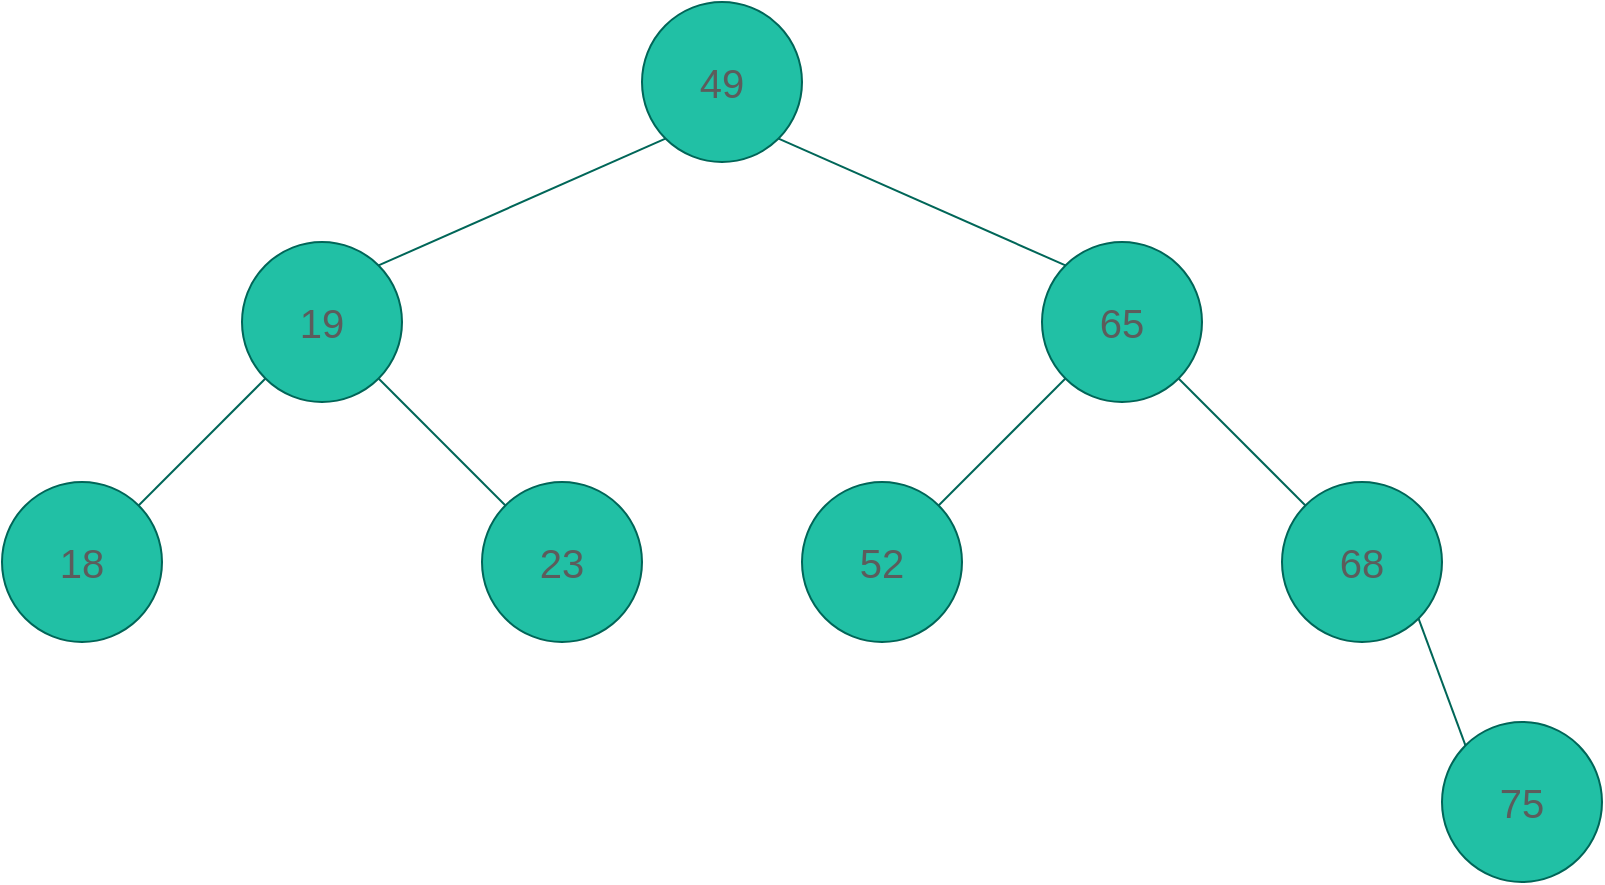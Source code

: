 <mxfile version="27.0.5">
  <diagram name="第 1 页" id="kTw3q0CXL4WPFmw-0d6u">
    <mxGraphModel dx="714" dy="623" grid="1" gridSize="10" guides="1" tooltips="1" connect="1" arrows="1" fold="1" page="0" pageScale="1" pageWidth="827" pageHeight="1169" math="0" shadow="0">
      <root>
        <mxCell id="0" />
        <mxCell id="1" parent="0" />
        <mxCell id="2pQsE6IWY74erJuuYTNi-1" style="rounded=0;orthogonalLoop=1;jettySize=auto;html=1;exitX=0;exitY=1;exitDx=0;exitDy=0;entryX=1;entryY=0;entryDx=0;entryDy=0;endArrow=none;startFill=0;fontSize=20;labelBackgroundColor=none;strokeColor=#006658;fontColor=default;" parent="1" source="2pQsE6IWY74erJuuYTNi-3" target="2pQsE6IWY74erJuuYTNi-10" edge="1">
          <mxGeometry relative="1" as="geometry" />
        </mxCell>
        <mxCell id="2pQsE6IWY74erJuuYTNi-2" style="rounded=0;orthogonalLoop=1;jettySize=auto;html=1;exitX=1;exitY=1;exitDx=0;exitDy=0;entryX=0;entryY=0;entryDx=0;entryDy=0;endArrow=none;startFill=0;fontSize=20;labelBackgroundColor=none;strokeColor=#006658;fontColor=default;" parent="1" source="2pQsE6IWY74erJuuYTNi-3" target="2pQsE6IWY74erJuuYTNi-13" edge="1">
          <mxGeometry relative="1" as="geometry" />
        </mxCell>
        <mxCell id="2pQsE6IWY74erJuuYTNi-3" value="19" style="ellipse;whiteSpace=wrap;html=1;aspect=fixed;fontSize=20;labelBackgroundColor=none;fillColor=#21C0A5;strokeColor=#006658;fontColor=#5C5C5C;" parent="1" vertex="1">
          <mxGeometry x="440" y="120" width="80" height="80" as="geometry" />
        </mxCell>
        <mxCell id="2pQsE6IWY74erJuuYTNi-10" value="18" style="ellipse;whiteSpace=wrap;html=1;aspect=fixed;fontSize=20;labelBackgroundColor=none;fillColor=#21C0A5;strokeColor=#006658;fontColor=#5C5C5C;" parent="1" vertex="1">
          <mxGeometry x="320" y="240" width="80" height="80" as="geometry" />
        </mxCell>
        <mxCell id="2pQsE6IWY74erJuuYTNi-13" value="23" style="ellipse;whiteSpace=wrap;html=1;aspect=fixed;fontSize=20;labelBackgroundColor=none;fillColor=#21C0A5;strokeColor=#006658;fontColor=#5C5C5C;" parent="1" vertex="1">
          <mxGeometry x="560" y="240" width="80" height="80" as="geometry" />
        </mxCell>
        <mxCell id="2pQsE6IWY74erJuuYTNi-14" style="rounded=0;orthogonalLoop=1;jettySize=auto;html=1;exitX=0;exitY=1;exitDx=0;exitDy=0;entryX=1;entryY=0;entryDx=0;entryDy=0;endArrow=none;startFill=0;fontSize=20;labelBackgroundColor=none;strokeColor=#006658;fontColor=default;" parent="1" source="2pQsE6IWY74erJuuYTNi-16" target="2pQsE6IWY74erJuuYTNi-17" edge="1">
          <mxGeometry relative="1" as="geometry" />
        </mxCell>
        <mxCell id="2pQsE6IWY74erJuuYTNi-15" style="rounded=0;orthogonalLoop=1;jettySize=auto;html=1;exitX=1;exitY=1;exitDx=0;exitDy=0;entryX=0;entryY=0;entryDx=0;entryDy=0;endArrow=none;startFill=0;fontSize=20;labelBackgroundColor=none;strokeColor=#006658;fontColor=default;" parent="1" source="2pQsE6IWY74erJuuYTNi-16" target="2pQsE6IWY74erJuuYTNi-18" edge="1">
          <mxGeometry relative="1" as="geometry" />
        </mxCell>
        <mxCell id="2pQsE6IWY74erJuuYTNi-16" value="65" style="ellipse;whiteSpace=wrap;html=1;aspect=fixed;fontSize=20;labelBackgroundColor=none;fillColor=#21C0A5;strokeColor=#006658;fontColor=#5C5C5C;" parent="1" vertex="1">
          <mxGeometry x="840" y="120" width="80" height="80" as="geometry" />
        </mxCell>
        <mxCell id="2pQsE6IWY74erJuuYTNi-17" value="52" style="ellipse;whiteSpace=wrap;html=1;aspect=fixed;fontSize=20;labelBackgroundColor=none;fillColor=#21C0A5;strokeColor=#006658;fontColor=#5C5C5C;" parent="1" vertex="1">
          <mxGeometry x="720" y="240" width="80" height="80" as="geometry" />
        </mxCell>
        <mxCell id="2pQsE6IWY74erJuuYTNi-24" style="rounded=0;orthogonalLoop=1;jettySize=auto;html=1;exitX=1;exitY=1;exitDx=0;exitDy=0;entryX=0;entryY=0;entryDx=0;entryDy=0;endArrow=none;startFill=0;labelBackgroundColor=none;strokeColor=#006658;fontColor=default;" parent="1" source="2pQsE6IWY74erJuuYTNi-18" target="2pQsE6IWY74erJuuYTNi-23" edge="1">
          <mxGeometry relative="1" as="geometry" />
        </mxCell>
        <mxCell id="2pQsE6IWY74erJuuYTNi-18" value="68" style="ellipse;whiteSpace=wrap;html=1;aspect=fixed;fontSize=20;labelBackgroundColor=none;fillColor=#21C0A5;strokeColor=#006658;fontColor=#5C5C5C;" parent="1" vertex="1">
          <mxGeometry x="960" y="240" width="80" height="80" as="geometry" />
        </mxCell>
        <mxCell id="2pQsE6IWY74erJuuYTNi-19" style="rounded=0;orthogonalLoop=1;jettySize=auto;html=1;exitX=0;exitY=1;exitDx=0;exitDy=0;entryX=1;entryY=0;entryDx=0;entryDy=0;endArrow=none;startFill=0;fontSize=20;labelBackgroundColor=none;strokeColor=#006658;fontColor=default;" parent="1" source="2pQsE6IWY74erJuuYTNi-21" target="2pQsE6IWY74erJuuYTNi-3" edge="1">
          <mxGeometry relative="1" as="geometry" />
        </mxCell>
        <mxCell id="2pQsE6IWY74erJuuYTNi-20" style="rounded=0;orthogonalLoop=1;jettySize=auto;html=1;exitX=1;exitY=1;exitDx=0;exitDy=0;entryX=0;entryY=0;entryDx=0;entryDy=0;endArrow=none;startFill=0;fontSize=20;labelBackgroundColor=none;strokeColor=#006658;fontColor=default;" parent="1" source="2pQsE6IWY74erJuuYTNi-21" target="2pQsE6IWY74erJuuYTNi-16" edge="1">
          <mxGeometry relative="1" as="geometry" />
        </mxCell>
        <mxCell id="2pQsE6IWY74erJuuYTNi-21" value="49" style="ellipse;whiteSpace=wrap;html=1;aspect=fixed;fontSize=20;labelBackgroundColor=none;fillColor=#21C0A5;strokeColor=#006658;fontColor=#5C5C5C;" parent="1" vertex="1">
          <mxGeometry x="640" width="80" height="80" as="geometry" />
        </mxCell>
        <mxCell id="2pQsE6IWY74erJuuYTNi-23" value="75" style="ellipse;whiteSpace=wrap;html=1;aspect=fixed;fontSize=20;labelBackgroundColor=none;fillColor=#21C0A5;strokeColor=#006658;fontColor=#5C5C5C;" parent="1" vertex="1">
          <mxGeometry x="1040" y="360" width="80" height="80" as="geometry" />
        </mxCell>
      </root>
    </mxGraphModel>
  </diagram>
</mxfile>
